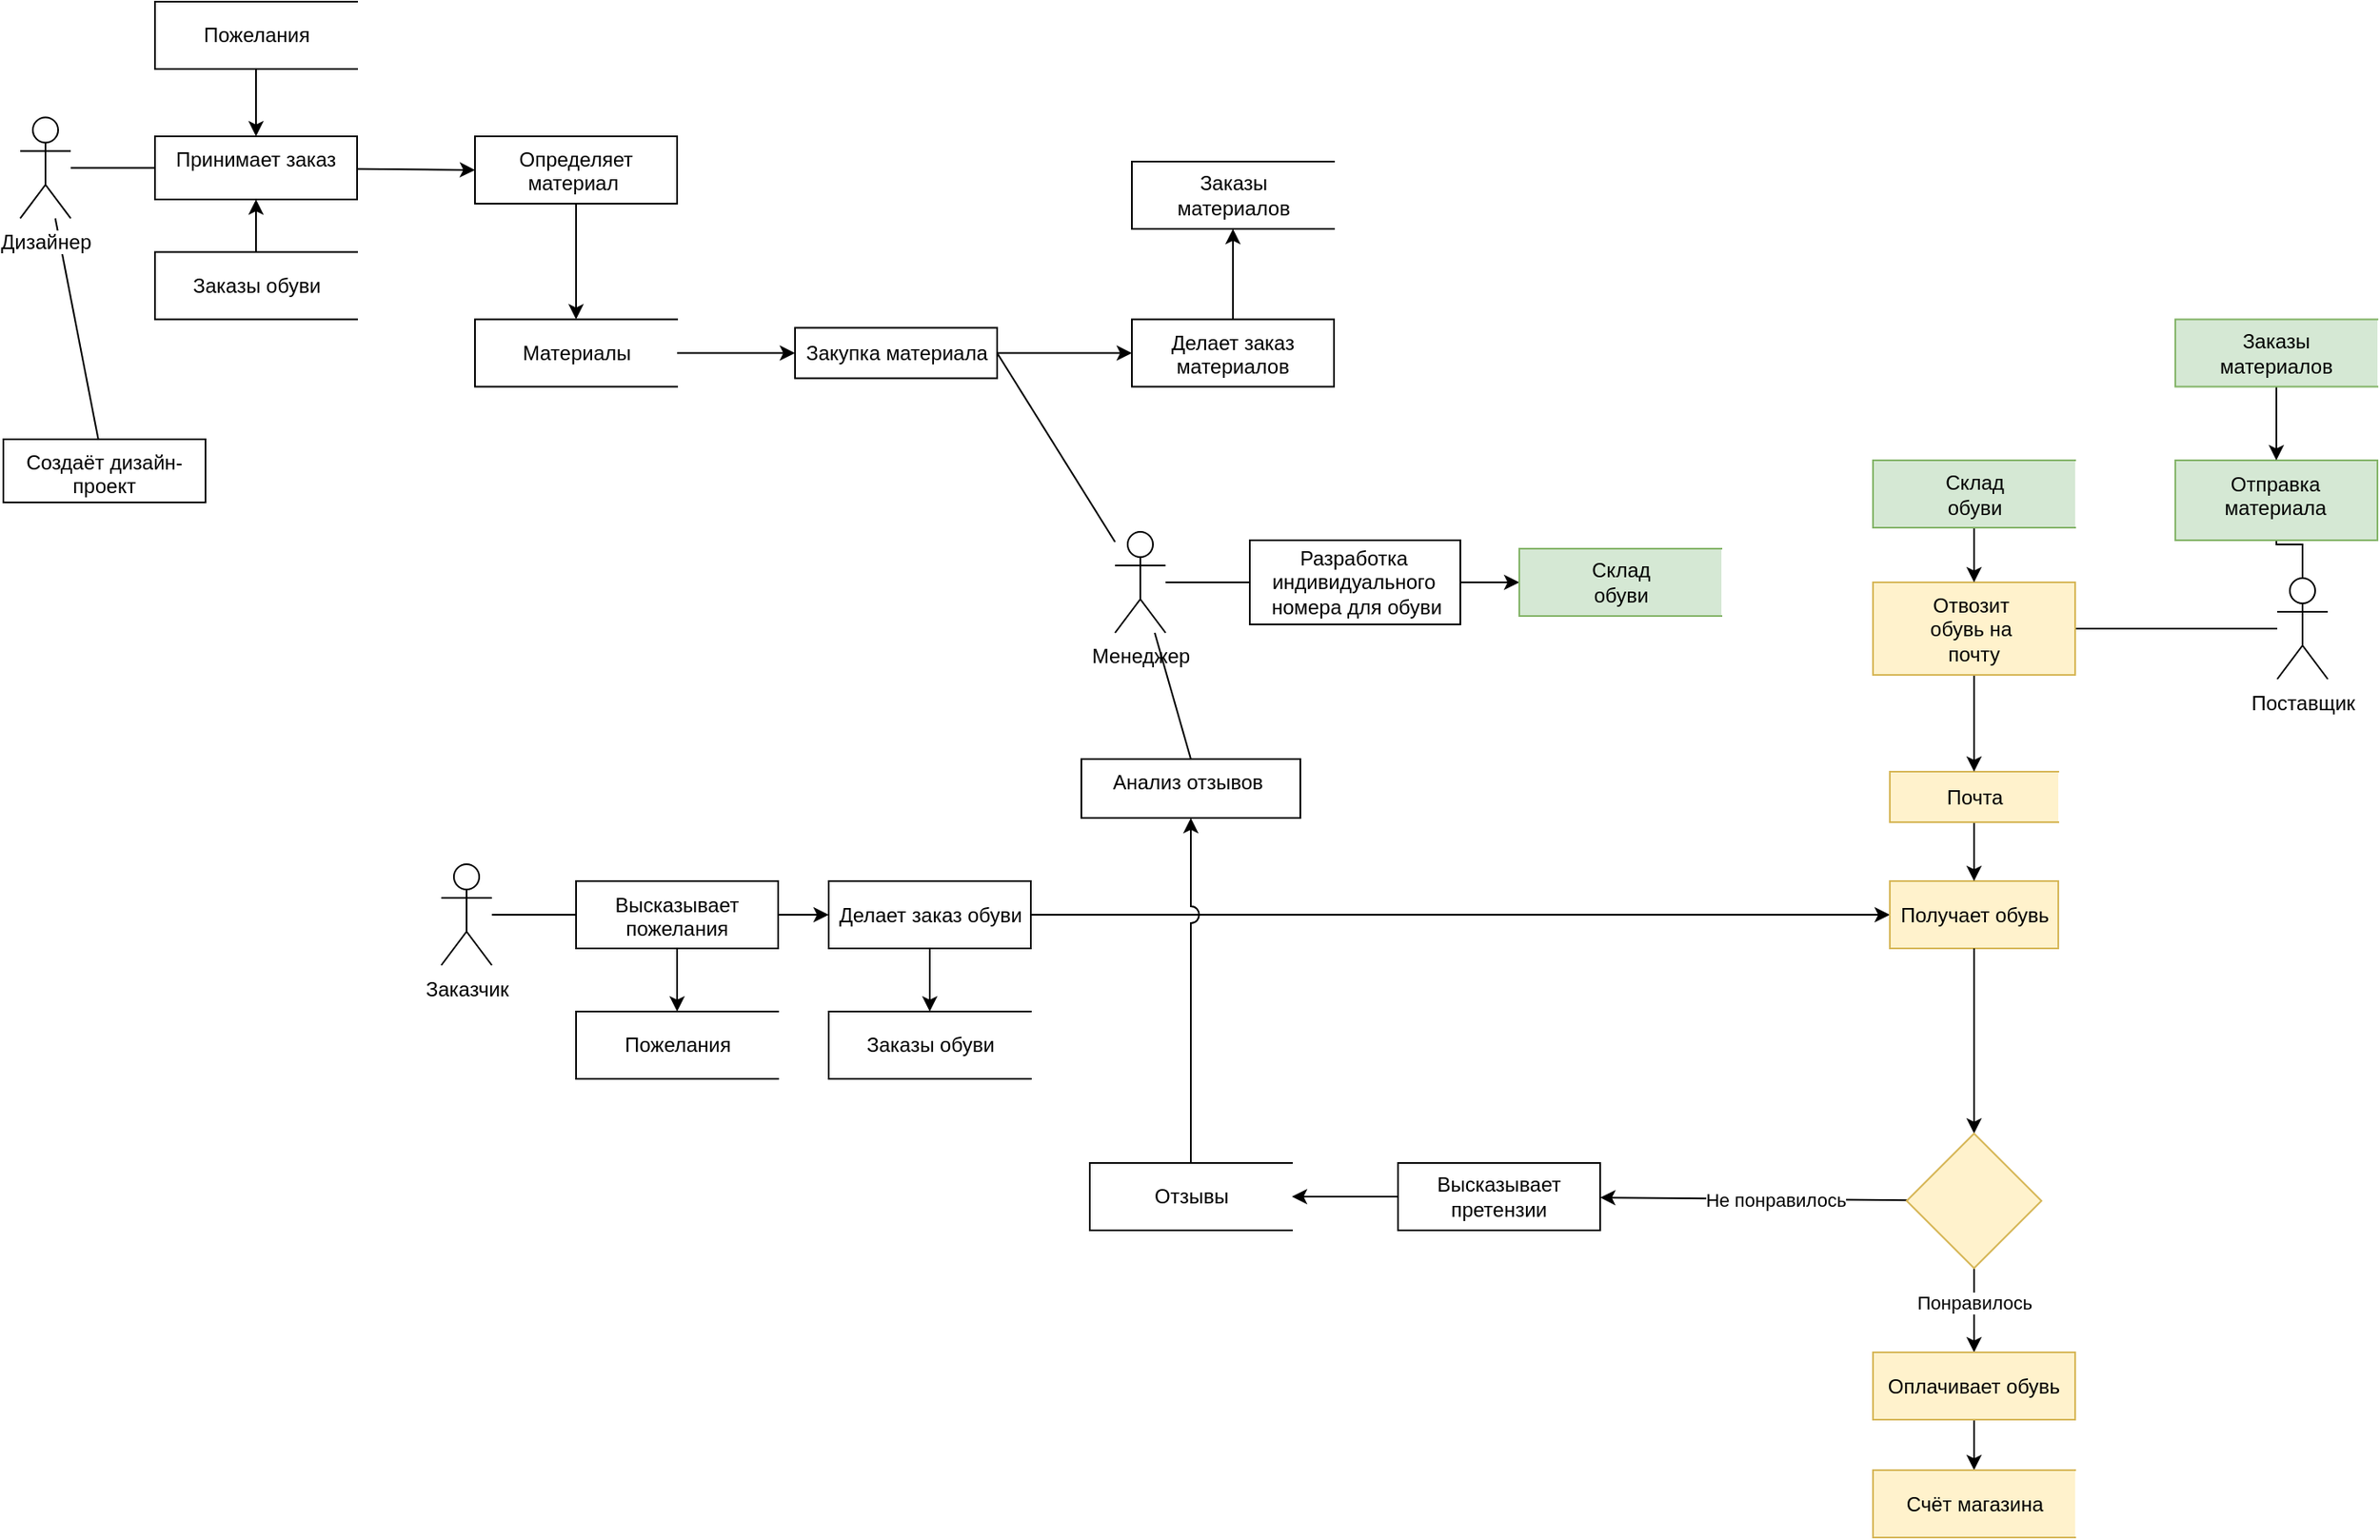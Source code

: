 <mxfile version="15.6.6" type="github">
  <diagram id="mXCVVQWNi-sslRLq3h-p" name="Page-1">
    <mxGraphModel dx="1955" dy="752" grid="1" gridSize="10" guides="1" tooltips="1" connect="1" arrows="1" fold="1" page="1" pageScale="1" pageWidth="827" pageHeight="1169" math="0" shadow="0">
      <root>
        <mxCell id="0" />
        <mxCell id="1" parent="0" />
        <mxCell id="1pSOw8y4-gbjchUKyuf3-8" value="Менеджер" style="shape=umlActor;verticalLabelPosition=bottom;verticalAlign=top;html=1;outlineConnect=0;" parent="1" vertex="1">
          <mxGeometry x="740" y="555" width="30" height="60" as="geometry" />
        </mxCell>
        <mxCell id="XSY1yeOnRQhpfpJGHAep-78" value="" style="edgeStyle=none;rounded=0;orthogonalLoop=1;jettySize=auto;html=1;endArrow=none;endFill=0;strokeColor=#000000;" parent="1" source="1pSOw8y4-gbjchUKyuf3-10" target="XSY1yeOnRQhpfpJGHAep-77" edge="1">
          <mxGeometry relative="1" as="geometry" />
        </mxCell>
        <mxCell id="1pSOw8y4-gbjchUKyuf3-10" value="Заказчик" style="shape=umlActor;verticalLabelPosition=bottom;verticalAlign=top;html=1;outlineConnect=0;" parent="1" vertex="1">
          <mxGeometry x="340" y="752.5" width="30" height="60" as="geometry" />
        </mxCell>
        <mxCell id="DXugvS3O_4wGoF1Q2Cko-7" style="edgeStyle=orthogonalEdgeStyle;rounded=0;orthogonalLoop=1;jettySize=auto;html=1;endArrow=none;endFill=0;" parent="1" source="1pSOw8y4-gbjchUKyuf3-11" target="-94WILKV2bw8eyf0Mif1-34" edge="1">
          <mxGeometry relative="1" as="geometry" />
        </mxCell>
        <mxCell id="DXugvS3O_4wGoF1Q2Cko-9" style="edgeStyle=orthogonalEdgeStyle;rounded=0;orthogonalLoop=1;jettySize=auto;html=1;endArrow=none;endFill=0;" parent="1" source="1pSOw8y4-gbjchUKyuf3-11" target="DXugvS3O_4wGoF1Q2Cko-3" edge="1">
          <mxGeometry relative="1" as="geometry" />
        </mxCell>
        <mxCell id="1pSOw8y4-gbjchUKyuf3-11" value="Поставщик" style="shape=umlActor;verticalLabelPosition=bottom;verticalAlign=top;html=1;outlineConnect=0;fillColor=default;strokeColor=default;fontColor=default;" parent="1" vertex="1">
          <mxGeometry x="1430" y="582.5" width="30" height="60" as="geometry" />
        </mxCell>
        <mxCell id="KuPf0-VXv91J2YtnLAzy-14" value="" style="rounded=0;orthogonalLoop=1;jettySize=auto;html=1;labelBorderColor=none;endArrow=none;endFill=0;strokeColor=default;labelBackgroundColor=default;fontColor=default;" parent="1" source="1pSOw8y4-gbjchUKyuf3-13" target="KuPf0-VXv91J2YtnLAzy-13" edge="1">
          <mxGeometry relative="1" as="geometry" />
        </mxCell>
        <mxCell id="7dP1u_3qB0RKO-NI_PUX-6" style="rounded=0;orthogonalLoop=1;jettySize=auto;html=1;endArrow=none;endFill=0;strokeColor=default;labelBackgroundColor=default;fontColor=default;" parent="1" source="1pSOw8y4-gbjchUKyuf3-13" target="-94WILKV2bw8eyf0Mif1-18" edge="1">
          <mxGeometry relative="1" as="geometry" />
        </mxCell>
        <mxCell id="1pSOw8y4-gbjchUKyuf3-13" value="Дизайнер" style="shape=umlActor;verticalLabelPosition=bottom;verticalAlign=top;html=1;outlineConnect=0;strokeColor=default;labelBackgroundColor=default;fontColor=default;" parent="1" vertex="1">
          <mxGeometry x="90" y="308.75" width="30" height="60" as="geometry" />
        </mxCell>
        <mxCell id="-94WILKV2bw8eyf0Mif1-46" style="edgeStyle=orthogonalEdgeStyle;rounded=0;sketch=0;jumpStyle=none;jumpSize=10;orthogonalLoop=1;jettySize=auto;html=1;shadow=0;labelBorderColor=none;verticalAlign=middle;" parent="1" source="KuPf0-VXv91J2YtnLAzy-1" target="-94WILKV2bw8eyf0Mif1-11" edge="1">
          <mxGeometry relative="1" as="geometry" />
        </mxCell>
        <mxCell id="-94WILKV2bw8eyf0Mif1-48" style="edgeStyle=orthogonalEdgeStyle;rounded=0;sketch=0;jumpStyle=none;jumpSize=10;orthogonalLoop=1;jettySize=auto;html=1;shadow=0;labelBorderColor=none;verticalAlign=middle;" parent="1" source="KuPf0-VXv91J2YtnLAzy-1" target="XSY1yeOnRQhpfpJGHAep-48" edge="1">
          <mxGeometry relative="1" as="geometry">
            <mxPoint x="845" y="782.5" as="targetPoint" />
          </mxGeometry>
        </mxCell>
        <mxCell id="KuPf0-VXv91J2YtnLAzy-1" value="Делает заказ обуви" style="html=1;dashed=0;whitespace=wrap;" parent="1" vertex="1">
          <mxGeometry x="570" y="762.5" width="120" height="40" as="geometry" />
        </mxCell>
        <mxCell id="KuPf0-VXv91J2YtnLAzy-7" value="Анализ отзывов&amp;nbsp;" style="whiteSpace=wrap;html=1;verticalAlign=top;" parent="1" vertex="1">
          <mxGeometry x="720" y="690" width="130" height="35" as="geometry" />
        </mxCell>
        <mxCell id="KuPf0-VXv91J2YtnLAzy-12" value="" style="endArrow=none;html=1;rounded=0;labelBorderColor=none;exitX=0.5;exitY=0;exitDx=0;exitDy=0;" parent="1" source="KuPf0-VXv91J2YtnLAzy-7" target="1pSOw8y4-gbjchUKyuf3-8" edge="1">
          <mxGeometry width="50" height="50" relative="1" as="geometry">
            <mxPoint x="640" y="813.75" as="sourcePoint" />
            <mxPoint x="690" y="763.75" as="targetPoint" />
          </mxGeometry>
        </mxCell>
        <mxCell id="XSY1yeOnRQhpfpJGHAep-20" style="edgeStyle=none;rounded=0;orthogonalLoop=1;jettySize=auto;html=1;entryX=0;entryY=0.5;entryDx=0;entryDy=0;endArrow=classic;endFill=1;strokeColor=default;labelBackgroundColor=default;fontColor=default;" parent="1" source="KuPf0-VXv91J2YtnLAzy-13" target="KuPf0-VXv91J2YtnLAzy-15" edge="1">
          <mxGeometry relative="1" as="geometry" />
        </mxCell>
        <mxCell id="KuPf0-VXv91J2YtnLAzy-13" value="Принимает заказ" style="whiteSpace=wrap;html=1;verticalAlign=top;strokeColor=default;labelBackgroundColor=default;fontColor=default;" parent="1" vertex="1">
          <mxGeometry x="170" y="320" width="120" height="37.5" as="geometry" />
        </mxCell>
        <mxCell id="7dP1u_3qB0RKO-NI_PUX-4" style="edgeStyle=orthogonalEdgeStyle;rounded=0;orthogonalLoop=1;jettySize=auto;html=1;strokeColor=default;labelBackgroundColor=default;fontColor=default;" parent="1" source="KuPf0-VXv91J2YtnLAzy-15" target="XSY1yeOnRQhpfpJGHAep-13" edge="1">
          <mxGeometry relative="1" as="geometry" />
        </mxCell>
        <mxCell id="KuPf0-VXv91J2YtnLAzy-15" value="Определяет материал&amp;nbsp;" style="whiteSpace=wrap;html=1;verticalAlign=top;strokeColor=default;labelBackgroundColor=default;fontColor=default;" parent="1" vertex="1">
          <mxGeometry x="360" y="320" width="120" height="40" as="geometry" />
        </mxCell>
        <mxCell id="XSY1yeOnRQhpfpJGHAep-18" style="rounded=0;orthogonalLoop=1;jettySize=auto;html=1;exitX=1;exitY=0.5;exitDx=0;exitDy=0;strokeColor=default;endArrow=none;endFill=0;" parent="1" source="XSY1yeOnRQhpfpJGHAep-16" target="1pSOw8y4-gbjchUKyuf3-8" edge="1">
          <mxGeometry relative="1" as="geometry" />
        </mxCell>
        <mxCell id="7dP1u_3qB0RKO-NI_PUX-3" style="edgeStyle=orthogonalEdgeStyle;rounded=0;orthogonalLoop=1;jettySize=auto;html=1;" parent="1" source="XSY1yeOnRQhpfpJGHAep-16" target="XSY1yeOnRQhpfpJGHAep-27" edge="1">
          <mxGeometry relative="1" as="geometry" />
        </mxCell>
        <mxCell id="XSY1yeOnRQhpfpJGHAep-16" value="Закупка материала" style="html=1;dashed=0;whitespace=wrap;fillColor=default;strokeColor=default;fontColor=default;" parent="1" vertex="1">
          <mxGeometry x="550" y="433.75" width="120" height="30" as="geometry" />
        </mxCell>
        <mxCell id="XSY1yeOnRQhpfpJGHAep-17" style="edgeStyle=none;rounded=0;orthogonalLoop=1;jettySize=auto;html=1;exitX=0.5;exitY=1;exitDx=0;exitDy=0;" parent="1" source="XSY1yeOnRQhpfpJGHAep-16" target="XSY1yeOnRQhpfpJGHAep-16" edge="1">
          <mxGeometry relative="1" as="geometry" />
        </mxCell>
        <mxCell id="7dP1u_3qB0RKO-NI_PUX-5" style="edgeStyle=orthogonalEdgeStyle;rounded=0;orthogonalLoop=1;jettySize=auto;html=1;" parent="1" source="XSY1yeOnRQhpfpJGHAep-13" target="XSY1yeOnRQhpfpJGHAep-16" edge="1">
          <mxGeometry relative="1" as="geometry" />
        </mxCell>
        <mxCell id="XSY1yeOnRQhpfpJGHAep-13" value="Материалы" style="html=1;dashed=0;whitespace=wrap;shape=partialRectangle;right=0;strokeColor=default;labelBackgroundColor=default;fontColor=default;" parent="1" vertex="1">
          <mxGeometry x="360" y="428.75" width="120" height="40" as="geometry" />
        </mxCell>
        <mxCell id="-94WILKV2bw8eyf0Mif1-21" style="edgeStyle=orthogonalEdgeStyle;rounded=0;sketch=0;jumpStyle=none;jumpSize=10;orthogonalLoop=1;jettySize=auto;html=1;shadow=0;labelBorderColor=none;verticalAlign=middle;" parent="1" source="XSY1yeOnRQhpfpJGHAep-27" target="-94WILKV2bw8eyf0Mif1-22" edge="1">
          <mxGeometry relative="1" as="geometry">
            <mxPoint x="810.0" y="390.0" as="targetPoint" />
          </mxGeometry>
        </mxCell>
        <mxCell id="XSY1yeOnRQhpfpJGHAep-27" value="Делает заказ материалов" style="whiteSpace=wrap;html=1;verticalAlign=top;fillColor=default;strokeColor=default;fontColor=default;" parent="1" vertex="1">
          <mxGeometry x="750" y="428.75" width="120" height="40" as="geometry" />
        </mxCell>
        <mxCell id="XSY1yeOnRQhpfpJGHAep-48" value="Получает обувь" style="html=1;dashed=0;whitespace=wrap;fillColor=#fff2cc;strokeColor=#d6b656;fontColor=default;" parent="1" vertex="1">
          <mxGeometry x="1200" y="762.5" width="100" height="40" as="geometry" />
        </mxCell>
        <mxCell id="XSY1yeOnRQhpfpJGHAep-84" value="" style="edgeStyle=none;rounded=0;orthogonalLoop=1;jettySize=auto;html=1;endArrow=classic;endFill=1;strokeColor=#000000;labelBackgroundColor=default;fontColor=default;" parent="1" source="XSY1yeOnRQhpfpJGHAep-48" target="XSY1yeOnRQhpfpJGHAep-83" edge="1">
          <mxGeometry relative="1" as="geometry">
            <mxPoint x="1250" y="882.5" as="sourcePoint" />
          </mxGeometry>
        </mxCell>
        <mxCell id="XSY1yeOnRQhpfpJGHAep-81" style="edgeStyle=none;rounded=0;orthogonalLoop=1;jettySize=auto;html=1;exitX=1;exitY=0.5;exitDx=0;exitDy=0;entryX=0;entryY=0.5;entryDx=0;entryDy=0;endArrow=classic;endFill=1;strokeColor=#000000;" parent="1" source="XSY1yeOnRQhpfpJGHAep-77" target="KuPf0-VXv91J2YtnLAzy-1" edge="1">
          <mxGeometry relative="1" as="geometry" />
        </mxCell>
        <mxCell id="zt_BTNwdfIF0JVOwdBa7-2" style="edgeStyle=orthogonalEdgeStyle;rounded=0;orthogonalLoop=1;jettySize=auto;html=1;" parent="1" source="XSY1yeOnRQhpfpJGHAep-77" target="zt_BTNwdfIF0JVOwdBa7-1" edge="1">
          <mxGeometry relative="1" as="geometry" />
        </mxCell>
        <mxCell id="XSY1yeOnRQhpfpJGHAep-77" value="Высказывает пожелания" style="whiteSpace=wrap;html=1;verticalAlign=top;" parent="1" vertex="1">
          <mxGeometry x="420" y="762.5" width="120" height="40" as="geometry" />
        </mxCell>
        <mxCell id="XSY1yeOnRQhpfpJGHAep-80" style="edgeStyle=none;rounded=0;orthogonalLoop=1;jettySize=auto;html=1;entryX=1;entryY=0.5;entryDx=0;entryDy=0;endArrow=none;endFill=0;strokeColor=#000000;" parent="1" source="XSY1yeOnRQhpfpJGHAep-77" target="XSY1yeOnRQhpfpJGHAep-77" edge="1">
          <mxGeometry relative="1" as="geometry" />
        </mxCell>
        <mxCell id="XSY1yeOnRQhpfpJGHAep-86" value="" style="edgeStyle=none;rounded=0;orthogonalLoop=1;jettySize=auto;html=1;endArrow=classic;endFill=1;strokeColor=#000000;" parent="1" source="XSY1yeOnRQhpfpJGHAep-83" target="XSY1yeOnRQhpfpJGHAep-85" edge="1">
          <mxGeometry relative="1" as="geometry" />
        </mxCell>
        <mxCell id="XSY1yeOnRQhpfpJGHAep-87" value="Понравилось" style="edgeLabel;html=1;align=center;verticalAlign=middle;resizable=0;points=[];" parent="XSY1yeOnRQhpfpJGHAep-86" vertex="1" connectable="0">
          <mxGeometry x="0.4" y="2" relative="1" as="geometry">
            <mxPoint x="-2" y="-15" as="offset" />
          </mxGeometry>
        </mxCell>
        <mxCell id="XSY1yeOnRQhpfpJGHAep-90" value="" style="edgeStyle=none;rounded=0;orthogonalLoop=1;jettySize=auto;html=1;endArrow=classic;endFill=1;strokeColor=#000000;" parent="1" source="XSY1yeOnRQhpfpJGHAep-83" target="XSY1yeOnRQhpfpJGHAep-89" edge="1">
          <mxGeometry relative="1" as="geometry" />
        </mxCell>
        <mxCell id="XSY1yeOnRQhpfpJGHAep-93" value="Не понравилось" style="edgeLabel;html=1;align=center;verticalAlign=middle;resizable=0;points=[];" parent="XSY1yeOnRQhpfpJGHAep-90" vertex="1" connectable="0">
          <mxGeometry x="-0.209" y="2" relative="1" as="geometry">
            <mxPoint x="-7" y="-2" as="offset" />
          </mxGeometry>
        </mxCell>
        <mxCell id="XSY1yeOnRQhpfpJGHAep-83" value="" style="rhombus;whiteSpace=wrap;html=1;dashed=0;fillColor=#fff2cc;strokeColor=#d6b656;" parent="1" vertex="1">
          <mxGeometry x="1210" y="912.5" width="80" height="80" as="geometry" />
        </mxCell>
        <mxCell id="-94WILKV2bw8eyf0Mif1-7" style="edgeStyle=orthogonalEdgeStyle;rounded=0;orthogonalLoop=1;jettySize=auto;html=1;" parent="1" source="XSY1yeOnRQhpfpJGHAep-85" target="-94WILKV2bw8eyf0Mif1-4" edge="1">
          <mxGeometry relative="1" as="geometry" />
        </mxCell>
        <mxCell id="XSY1yeOnRQhpfpJGHAep-85" value="Оплачивает обувь" style="whiteSpace=wrap;html=1;dashed=0;fillColor=#fff2cc;strokeColor=#d6b656;" parent="1" vertex="1">
          <mxGeometry x="1190" y="1042.5" width="120" height="40" as="geometry" />
        </mxCell>
        <mxCell id="-94WILKV2bw8eyf0Mif1-6" style="edgeStyle=orthogonalEdgeStyle;rounded=0;orthogonalLoop=1;jettySize=auto;html=1;" parent="1" source="XSY1yeOnRQhpfpJGHAep-89" target="-94WILKV2bw8eyf0Mif1-5" edge="1">
          <mxGeometry relative="1" as="geometry" />
        </mxCell>
        <mxCell id="XSY1yeOnRQhpfpJGHAep-89" value="Высказывает&lt;br&gt;претензии" style="whiteSpace=wrap;html=1;dashed=0;" parent="1" vertex="1">
          <mxGeometry x="908" y="930" width="120" height="40" as="geometry" />
        </mxCell>
        <mxCell id="-94WILKV2bw8eyf0Mif1-4" value="Счёт магазина" style="html=1;dashed=0;whitespace=wrap;shape=partialRectangle;right=0;fillColor=#fff2cc;strokeColor=#d6b656;" parent="1" vertex="1">
          <mxGeometry x="1190" y="1112.5" width="120" height="40" as="geometry" />
        </mxCell>
        <mxCell id="-94WILKV2bw8eyf0Mif1-10" style="edgeStyle=orthogonalEdgeStyle;rounded=0;jumpStyle=arc;orthogonalLoop=1;jettySize=auto;html=1;entryX=0.5;entryY=1;entryDx=0;entryDy=0;labelBorderColor=none;verticalAlign=middle;jumpSize=10;" parent="1" source="-94WILKV2bw8eyf0Mif1-5" target="KuPf0-VXv91J2YtnLAzy-7" edge="1">
          <mxGeometry relative="1" as="geometry" />
        </mxCell>
        <mxCell id="-94WILKV2bw8eyf0Mif1-5" value="Отзывы" style="html=1;dashed=0;whitespace=wrap;shape=partialRectangle;right=0;" parent="1" vertex="1">
          <mxGeometry x="725" y="930" width="120" height="40" as="geometry" />
        </mxCell>
        <mxCell id="-94WILKV2bw8eyf0Mif1-11" value="Заказы обуви" style="html=1;dashed=0;whitespace=wrap;shape=partialRectangle;right=0;" parent="1" vertex="1">
          <mxGeometry x="570" y="840" width="120" height="40" as="geometry" />
        </mxCell>
        <mxCell id="-94WILKV2bw8eyf0Mif1-18" value="Создаёт дизайн-проект" style="whiteSpace=wrap;html=1;verticalAlign=top;strokeColor=default;labelBackgroundColor=default;fontColor=default;" parent="1" vertex="1">
          <mxGeometry x="80" y="500" width="120" height="37.5" as="geometry" />
        </mxCell>
        <mxCell id="-94WILKV2bw8eyf0Mif1-22" value="Заказы &lt;br&gt;материалов" style="html=1;dashed=0;whitespace=wrap;shape=partialRectangle;right=0;" parent="1" vertex="1">
          <mxGeometry x="750" y="335" width="120" height="40" as="geometry" />
        </mxCell>
        <mxCell id="DXugvS3O_4wGoF1Q2Cko-2" style="edgeStyle=orthogonalEdgeStyle;rounded=0;orthogonalLoop=1;jettySize=auto;html=1;strokeColor=default;labelBackgroundColor=default;fontColor=default;" parent="1" source="YjslHvADaRQYhgmrU-yR-1" target="-94WILKV2bw8eyf0Mif1-26" edge="1">
          <mxGeometry relative="1" as="geometry">
            <mxPoint x="1167" y="468.75" as="sourcePoint" />
          </mxGeometry>
        </mxCell>
        <mxCell id="-94WILKV2bw8eyf0Mif1-26" value="Склад &lt;br&gt;обуви" style="html=1;dashed=0;whitespace=wrap;shape=partialRectangle;right=0;fillColor=#d5e8d4;strokeColor=#82b366;labelBackgroundColor=none;fontColor=default;" parent="1" vertex="1">
          <mxGeometry x="980" y="565" width="120" height="40" as="geometry" />
        </mxCell>
        <mxCell id="-94WILKV2bw8eyf0Mif1-29" style="edgeStyle=orthogonalEdgeStyle;rounded=0;sketch=0;jumpStyle=none;jumpSize=10;orthogonalLoop=1;jettySize=auto;html=1;exitX=0.5;exitY=0;exitDx=0;exitDy=0;entryX=0.5;entryY=1;entryDx=0;entryDy=0;shadow=0;labelBorderColor=none;verticalAlign=middle;strokeColor=default;labelBackgroundColor=default;fontColor=default;" parent="1" source="-94WILKV2bw8eyf0Mif1-28" target="KuPf0-VXv91J2YtnLAzy-13" edge="1">
          <mxGeometry relative="1" as="geometry" />
        </mxCell>
        <mxCell id="-94WILKV2bw8eyf0Mif1-28" value="Заказы обуви" style="html=1;dashed=0;whitespace=wrap;shape=partialRectangle;right=0;strokeColor=default;labelBackgroundColor=default;fontColor=default;" parent="1" vertex="1">
          <mxGeometry x="170" y="388.75" width="120" height="40" as="geometry" />
        </mxCell>
        <mxCell id="-94WILKV2bw8eyf0Mif1-34" value="Отправка&lt;br&gt;материала" style="whiteSpace=wrap;html=1;verticalAlign=top;fillColor=#d5e8d4;strokeColor=#82b366;fontColor=default;" parent="1" vertex="1">
          <mxGeometry x="1369.47" y="512.5" width="120" height="47.5" as="geometry" />
        </mxCell>
        <mxCell id="-94WILKV2bw8eyf0Mif1-37" style="edgeStyle=orthogonalEdgeStyle;rounded=0;sketch=0;jumpStyle=none;jumpSize=10;orthogonalLoop=1;jettySize=auto;html=1;shadow=0;labelBorderColor=none;verticalAlign=middle;" parent="1" source="-94WILKV2bw8eyf0Mif1-36" target="-94WILKV2bw8eyf0Mif1-34" edge="1">
          <mxGeometry relative="1" as="geometry" />
        </mxCell>
        <mxCell id="-94WILKV2bw8eyf0Mif1-36" value="Заказы &lt;br&gt;материалов" style="html=1;dashed=0;whitespace=wrap;shape=partialRectangle;right=0;fillColor=#d5e8d4;strokeColor=#82b366;fontColor=default;" parent="1" vertex="1">
          <mxGeometry x="1369.47" y="428.75" width="120" height="40" as="geometry" />
        </mxCell>
        <mxCell id="-94WILKV2bw8eyf0Mif1-51" style="edgeStyle=orthogonalEdgeStyle;rounded=0;sketch=0;jumpStyle=none;jumpSize=10;orthogonalLoop=1;jettySize=auto;html=1;shadow=0;labelBorderColor=none;verticalAlign=middle;" parent="1" source="-94WILKV2bw8eyf0Mif1-49" target="XSY1yeOnRQhpfpJGHAep-48" edge="1">
          <mxGeometry relative="1" as="geometry" />
        </mxCell>
        <mxCell id="-94WILKV2bw8eyf0Mif1-49" value="Почта" style="html=1;dashed=0;whitespace=wrap;shape=partialRectangle;right=0;fillColor=#fff2cc;strokeColor=#d6b656;" parent="1" vertex="1">
          <mxGeometry x="1200" y="697.5" width="100" height="30" as="geometry" />
        </mxCell>
        <mxCell id="zt_BTNwdfIF0JVOwdBa7-1" value="Пожелания" style="html=1;dashed=0;whitespace=wrap;shape=partialRectangle;right=0;" parent="1" vertex="1">
          <mxGeometry x="420" y="840" width="120" height="40" as="geometry" />
        </mxCell>
        <mxCell id="zt_BTNwdfIF0JVOwdBa7-4" style="edgeStyle=orthogonalEdgeStyle;rounded=0;orthogonalLoop=1;jettySize=auto;html=1;entryX=0.5;entryY=0;entryDx=0;entryDy=0;strokeColor=default;labelBackgroundColor=default;fontColor=default;" parent="1" source="zt_BTNwdfIF0JVOwdBa7-3" target="KuPf0-VXv91J2YtnLAzy-13" edge="1">
          <mxGeometry relative="1" as="geometry" />
        </mxCell>
        <mxCell id="zt_BTNwdfIF0JVOwdBa7-3" value="Пожелания" style="html=1;dashed=0;whitespace=wrap;shape=partialRectangle;right=0;strokeColor=default;labelBackgroundColor=default;fontColor=default;" parent="1" vertex="1">
          <mxGeometry x="170" y="240" width="120" height="40" as="geometry" />
        </mxCell>
        <mxCell id="DXugvS3O_4wGoF1Q2Cko-10" style="edgeStyle=orthogonalEdgeStyle;rounded=0;orthogonalLoop=1;jettySize=auto;html=1;endArrow=classic;endFill=1;" parent="1" source="DXugvS3O_4wGoF1Q2Cko-3" target="-94WILKV2bw8eyf0Mif1-49" edge="1">
          <mxGeometry relative="1" as="geometry" />
        </mxCell>
        <mxCell id="DXugvS3O_4wGoF1Q2Cko-3" value="Отвозит&amp;nbsp;&lt;br&gt;обувь на&amp;nbsp;&lt;br&gt;почту" style="whiteSpace=wrap;html=1;verticalAlign=top;fillColor=#fff2cc;strokeColor=#d6b656;fontColor=default;" parent="1" vertex="1">
          <mxGeometry x="1190" y="585" width="120" height="55" as="geometry" />
        </mxCell>
        <mxCell id="YjslHvADaRQYhgmrU-yR-1" value="Разработка&amp;nbsp;&lt;br&gt;индивидуального&amp;nbsp;&lt;br&gt;номера для обуви&lt;br&gt;" style="html=1;dashed=0;whitespace=wrap;fontColor=default;fillColor=default;strokeColor=default;labelBackgroundColor=default;" vertex="1" parent="1">
          <mxGeometry x="820" y="560" width="125" height="50" as="geometry" />
        </mxCell>
        <mxCell id="YjslHvADaRQYhgmrU-yR-2" value="" style="endArrow=none;html=1;rounded=0;labelBackgroundColor=default;fontColor=default;strokeColor=default;" edge="1" parent="1" source="1pSOw8y4-gbjchUKyuf3-8" target="YjslHvADaRQYhgmrU-yR-1">
          <mxGeometry width="50" height="50" relative="1" as="geometry">
            <mxPoint x="1170" y="700" as="sourcePoint" />
            <mxPoint x="1220" y="650" as="targetPoint" />
          </mxGeometry>
        </mxCell>
        <mxCell id="YjslHvADaRQYhgmrU-yR-5" style="edgeStyle=orthogonalEdgeStyle;rounded=0;orthogonalLoop=1;jettySize=auto;html=1;labelBackgroundColor=default;fontColor=default;strokeColor=default;" edge="1" parent="1" source="YjslHvADaRQYhgmrU-yR-4" target="DXugvS3O_4wGoF1Q2Cko-3">
          <mxGeometry relative="1" as="geometry" />
        </mxCell>
        <mxCell id="YjslHvADaRQYhgmrU-yR-4" value="Склад &lt;br&gt;обуви" style="html=1;dashed=0;whitespace=wrap;shape=partialRectangle;right=0;fillColor=#d5e8d4;strokeColor=#82b366;labelBackgroundColor=none;fontColor=default;" vertex="1" parent="1">
          <mxGeometry x="1190" y="512.5" width="120" height="40" as="geometry" />
        </mxCell>
      </root>
    </mxGraphModel>
  </diagram>
</mxfile>
